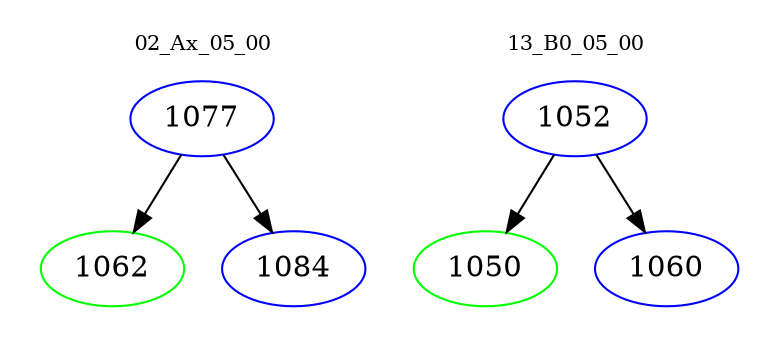digraph{
subgraph cluster_0 {
color = white
label = "02_Ax_05_00";
fontsize=10;
T0_1077 [label="1077", color="blue"]
T0_1077 -> T0_1062 [color="black"]
T0_1062 [label="1062", color="green"]
T0_1077 -> T0_1084 [color="black"]
T0_1084 [label="1084", color="blue"]
}
subgraph cluster_1 {
color = white
label = "13_B0_05_00";
fontsize=10;
T1_1052 [label="1052", color="blue"]
T1_1052 -> T1_1050 [color="black"]
T1_1050 [label="1050", color="green"]
T1_1052 -> T1_1060 [color="black"]
T1_1060 [label="1060", color="blue"]
}
}
